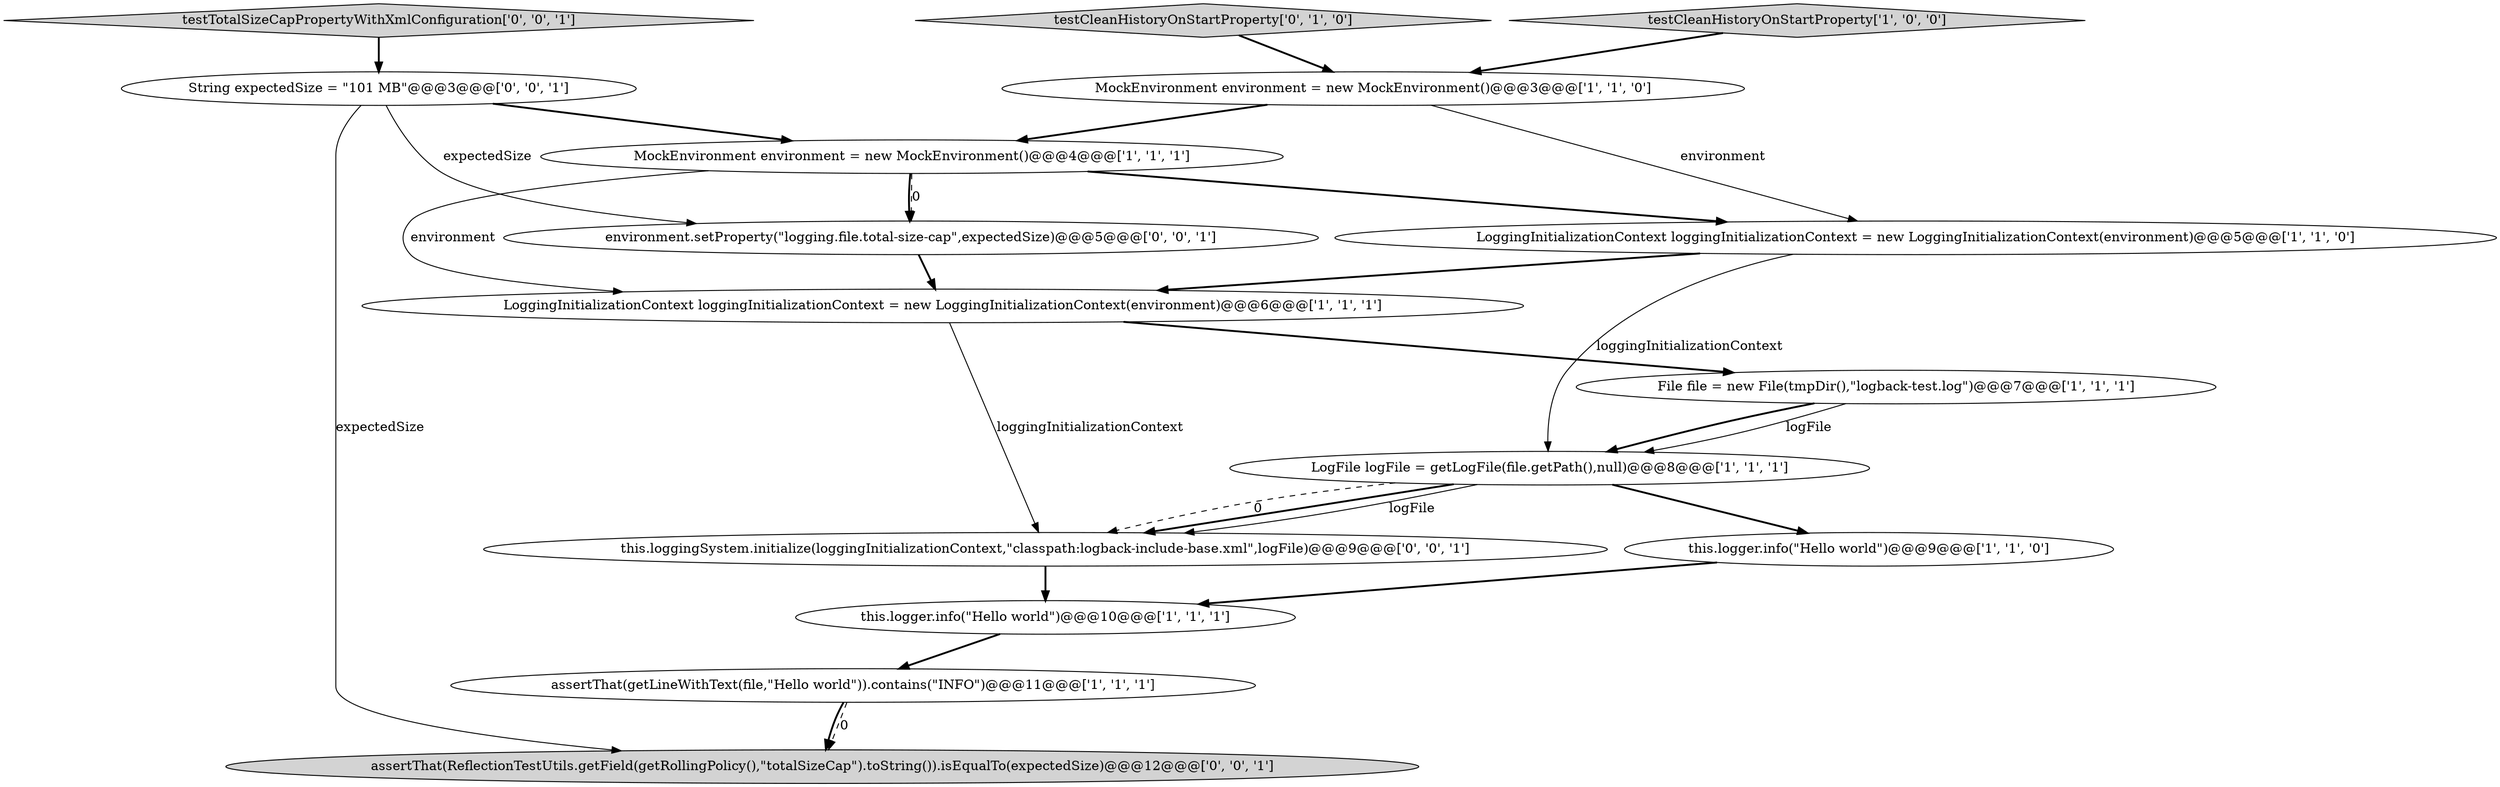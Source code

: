 digraph {
8 [style = filled, label = "LogFile logFile = getLogFile(file.getPath(),null)@@@8@@@['1', '1', '1']", fillcolor = white, shape = ellipse image = "AAA0AAABBB1BBB"];
11 [style = filled, label = "testTotalSizeCapPropertyWithXmlConfiguration['0', '0', '1']", fillcolor = lightgray, shape = diamond image = "AAA0AAABBB3BBB"];
7 [style = filled, label = "this.logger.info(\"Hello world\")@@@10@@@['1', '1', '1']", fillcolor = white, shape = ellipse image = "AAA0AAABBB1BBB"];
12 [style = filled, label = "String expectedSize = \"101 MB\"@@@3@@@['0', '0', '1']", fillcolor = white, shape = ellipse image = "AAA0AAABBB3BBB"];
15 [style = filled, label = "assertThat(ReflectionTestUtils.getField(getRollingPolicy(),\"totalSizeCap\").toString()).isEqualTo(expectedSize)@@@12@@@['0', '0', '1']", fillcolor = lightgray, shape = ellipse image = "AAA0AAABBB3BBB"];
14 [style = filled, label = "this.loggingSystem.initialize(loggingInitializationContext,\"classpath:logback-include-base.xml\",logFile)@@@9@@@['0', '0', '1']", fillcolor = white, shape = ellipse image = "AAA0AAABBB3BBB"];
13 [style = filled, label = "environment.setProperty(\"logging.file.total-size-cap\",expectedSize)@@@5@@@['0', '0', '1']", fillcolor = white, shape = ellipse image = "AAA0AAABBB3BBB"];
10 [style = filled, label = "testCleanHistoryOnStartProperty['0', '1', '0']", fillcolor = lightgray, shape = diamond image = "AAA0AAABBB2BBB"];
4 [style = filled, label = "MockEnvironment environment = new MockEnvironment()@@@4@@@['1', '1', '1']", fillcolor = white, shape = ellipse image = "AAA0AAABBB1BBB"];
1 [style = filled, label = "this.logger.info(\"Hello world\")@@@9@@@['1', '1', '0']", fillcolor = white, shape = ellipse image = "AAA0AAABBB1BBB"];
5 [style = filled, label = "LoggingInitializationContext loggingInitializationContext = new LoggingInitializationContext(environment)@@@6@@@['1', '1', '1']", fillcolor = white, shape = ellipse image = "AAA0AAABBB1BBB"];
9 [style = filled, label = "testCleanHistoryOnStartProperty['1', '0', '0']", fillcolor = lightgray, shape = diamond image = "AAA0AAABBB1BBB"];
3 [style = filled, label = "assertThat(getLineWithText(file,\"Hello world\")).contains(\"INFO\")@@@11@@@['1', '1', '1']", fillcolor = white, shape = ellipse image = "AAA0AAABBB1BBB"];
6 [style = filled, label = "File file = new File(tmpDir(),\"logback-test.log\")@@@7@@@['1', '1', '1']", fillcolor = white, shape = ellipse image = "AAA0AAABBB1BBB"];
2 [style = filled, label = "LoggingInitializationContext loggingInitializationContext = new LoggingInitializationContext(environment)@@@5@@@['1', '1', '0']", fillcolor = white, shape = ellipse image = "AAA0AAABBB1BBB"];
0 [style = filled, label = "MockEnvironment environment = new MockEnvironment()@@@3@@@['1', '1', '0']", fillcolor = white, shape = ellipse image = "AAA0AAABBB1BBB"];
9->0 [style = bold, label=""];
4->5 [style = solid, label="environment"];
2->8 [style = solid, label="loggingInitializationContext"];
4->13 [style = bold, label=""];
8->14 [style = bold, label=""];
8->14 [style = solid, label="logFile"];
11->12 [style = bold, label=""];
3->15 [style = bold, label=""];
12->15 [style = solid, label="expectedSize"];
4->2 [style = bold, label=""];
8->14 [style = dashed, label="0"];
1->7 [style = bold, label=""];
7->3 [style = bold, label=""];
5->14 [style = solid, label="loggingInitializationContext"];
14->7 [style = bold, label=""];
8->1 [style = bold, label=""];
0->2 [style = solid, label="environment"];
5->6 [style = bold, label=""];
12->4 [style = bold, label=""];
0->4 [style = bold, label=""];
10->0 [style = bold, label=""];
6->8 [style = solid, label="logFile"];
6->8 [style = bold, label=""];
13->5 [style = bold, label=""];
3->15 [style = dashed, label="0"];
4->13 [style = dashed, label="0"];
12->13 [style = solid, label="expectedSize"];
2->5 [style = bold, label=""];
}
